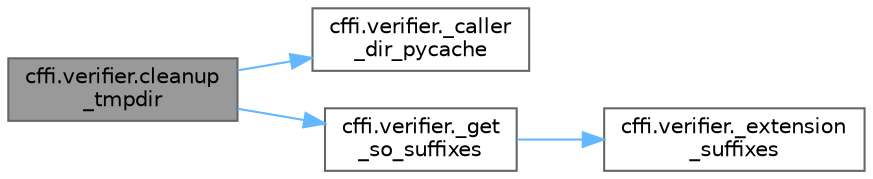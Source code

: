 digraph "cffi.verifier.cleanup_tmpdir"
{
 // LATEX_PDF_SIZE
  bgcolor="transparent";
  edge [fontname=Helvetica,fontsize=10,labelfontname=Helvetica,labelfontsize=10];
  node [fontname=Helvetica,fontsize=10,shape=box,height=0.2,width=0.4];
  rankdir="LR";
  Node1 [id="Node000001",label="cffi.verifier.cleanup\l_tmpdir",height=0.2,width=0.4,color="gray40", fillcolor="grey60", style="filled", fontcolor="black",tooltip=" "];
  Node1 -> Node2 [id="edge1_Node000001_Node000002",color="steelblue1",style="solid",tooltip=" "];
  Node2 [id="Node000002",label="cffi.verifier._caller\l_dir_pycache",height=0.2,width=0.4,color="grey40", fillcolor="white", style="filled",URL="$namespacecffi_1_1verifier.html#a60648349e109287c026baf0c48a8c1aa",tooltip=" "];
  Node1 -> Node3 [id="edge2_Node000001_Node000003",color="steelblue1",style="solid",tooltip=" "];
  Node3 [id="Node000003",label="cffi.verifier._get\l_so_suffixes",height=0.2,width=0.4,color="grey40", fillcolor="white", style="filled",URL="$namespacecffi_1_1verifier.html#ac4e9c5c666bea7c6d94fadadeee03482",tooltip=" "];
  Node3 -> Node4 [id="edge3_Node000003_Node000004",color="steelblue1",style="solid",tooltip=" "];
  Node4 [id="Node000004",label="cffi.verifier._extension\l_suffixes",height=0.2,width=0.4,color="grey40", fillcolor="white", style="filled",URL="$namespacecffi_1_1verifier.html#a5901c681dc00faa5b92d775cd792441a",tooltip=" "];
}
